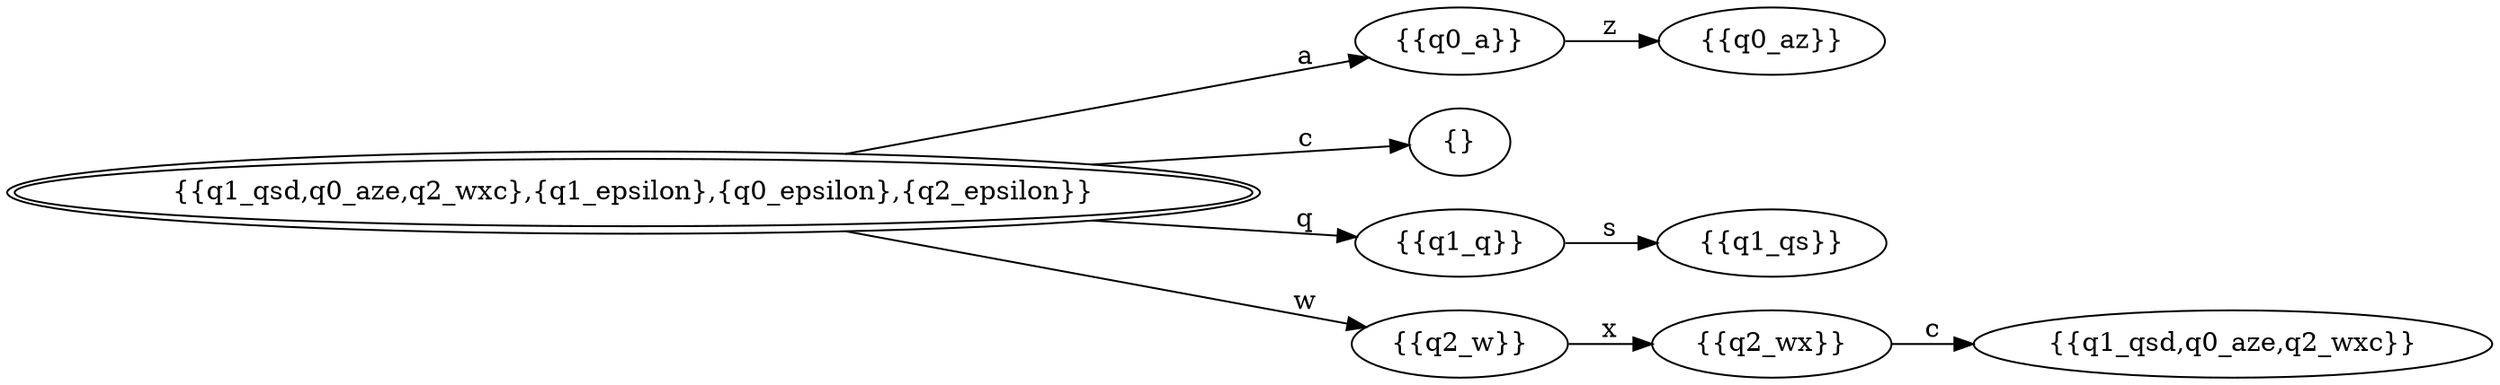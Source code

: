 digraph Automaton { 
  rankdir = LR
  0 [label="{{q1_qsd,q0_aze,q2_wxc},{q1_epsilon},{q0_epsilon},{q2_epsilon}}",peripheries=2];  1 [label="{{q0_a}}"];  2 [label="{}"];  3 [label="{{q1_q}}"];  4 [label="{{q2_w}}"];  5 [label="{{q2_wx}}"];  6 [label="{{q1_qsd,q0_aze,q2_wxc}}"];  7 [label="{{q1_qs}}"];  8 [label="{{q0_az}}"];  0 -> 1 [label = "a" ]
  0 -> 2 [label = "c" ]
  0 -> 3 [label = "q" ]
  0 -> 4 [label = "w" ]
  1 -> 8 [label = "z" ]
  3 -> 7 [label = "s" ]
  4 -> 5 [label = "x" ]
  5 -> 6 [label = "c" ]
}

